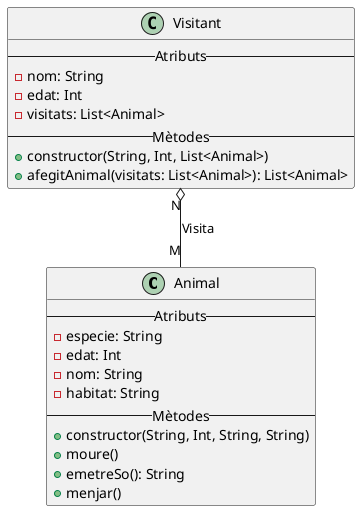 @startuml
'https://plantuml.com/class-diagram

class Animal {
    -- Atributs --
    - especie: String
    - edat: Int
    - nom: String
    - habitat: String
    -- Mètodes --
    + constructor(String, Int, String, String)
    + moure()
    + emetreSo(): String
    + menjar()
}

class Visitant {
    -- Atributs --
    - nom: String
    - edat: Int
    - visitats: List<Animal>
    -- Mètodes --
    + constructor(String, Int, List<Animal>)
    + afegitAnimal(visitats: List<Animal>): List<Animal>
}

Visitant "N" o-- "M" Animal: Visita

@enduml